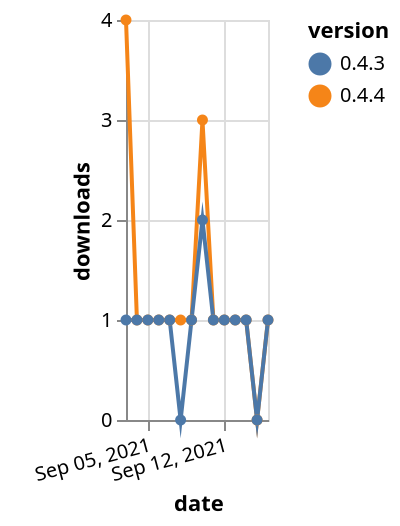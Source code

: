 {"$schema": "https://vega.github.io/schema/vega-lite/v5.json", "description": "A simple bar chart with embedded data.", "data": {"values": [{"date": "2021-09-03", "total": 31, "delta": 4, "version": "0.4.4"}, {"date": "2021-09-04", "total": 32, "delta": 1, "version": "0.4.4"}, {"date": "2021-09-05", "total": 33, "delta": 1, "version": "0.4.4"}, {"date": "2021-09-06", "total": 34, "delta": 1, "version": "0.4.4"}, {"date": "2021-09-07", "total": 35, "delta": 1, "version": "0.4.4"}, {"date": "2021-09-08", "total": 36, "delta": 1, "version": "0.4.4"}, {"date": "2021-09-09", "total": 37, "delta": 1, "version": "0.4.4"}, {"date": "2021-09-10", "total": 40, "delta": 3, "version": "0.4.4"}, {"date": "2021-09-11", "total": 41, "delta": 1, "version": "0.4.4"}, {"date": "2021-09-12", "total": 42, "delta": 1, "version": "0.4.4"}, {"date": "2021-09-13", "total": 43, "delta": 1, "version": "0.4.4"}, {"date": "2021-09-14", "total": 44, "delta": 1, "version": "0.4.4"}, {"date": "2021-09-15", "total": 44, "delta": 0, "version": "0.4.4"}, {"date": "2021-09-16", "total": 45, "delta": 1, "version": "0.4.4"}, {"date": "2021-09-03", "total": 157, "delta": 1, "version": "0.4.3"}, {"date": "2021-09-04", "total": 158, "delta": 1, "version": "0.4.3"}, {"date": "2021-09-05", "total": 159, "delta": 1, "version": "0.4.3"}, {"date": "2021-09-06", "total": 160, "delta": 1, "version": "0.4.3"}, {"date": "2021-09-07", "total": 161, "delta": 1, "version": "0.4.3"}, {"date": "2021-09-08", "total": 161, "delta": 0, "version": "0.4.3"}, {"date": "2021-09-09", "total": 162, "delta": 1, "version": "0.4.3"}, {"date": "2021-09-10", "total": 164, "delta": 2, "version": "0.4.3"}, {"date": "2021-09-11", "total": 165, "delta": 1, "version": "0.4.3"}, {"date": "2021-09-12", "total": 166, "delta": 1, "version": "0.4.3"}, {"date": "2021-09-13", "total": 167, "delta": 1, "version": "0.4.3"}, {"date": "2021-09-14", "total": 168, "delta": 1, "version": "0.4.3"}, {"date": "2021-09-15", "total": 168, "delta": 0, "version": "0.4.3"}, {"date": "2021-09-16", "total": 169, "delta": 1, "version": "0.4.3"}]}, "width": "container", "mark": {"type": "line", "point": {"filled": true}}, "encoding": {"x": {"field": "date", "type": "temporal", "timeUnit": "yearmonthdate", "title": "date", "axis": {"labelAngle": -15}}, "y": {"field": "delta", "type": "quantitative", "title": "downloads"}, "color": {"field": "version", "type": "nominal"}, "tooltip": {"field": "delta"}}}